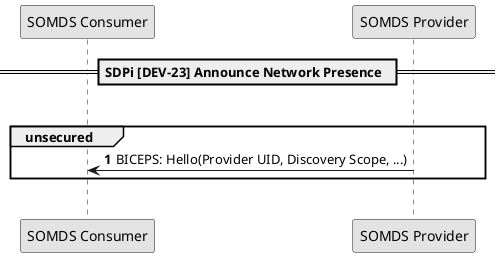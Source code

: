 @startuml

skinparam monochrome true
autonumber

!global $str_somds_consumer = "SOMDS Consumer"
!global $str_somds_provider = "SOMDS Provider"

participant "$str_somds_consumer" as consumer
participant "$str_somds_provider" as provider

== SDPi [DEV-23] Announce Network Presence  ==
|||
group unsecured
    provider -> consumer: BICEPS: Hello(Provider UID, Discovery Scope, ...)
end
|||

@enduml